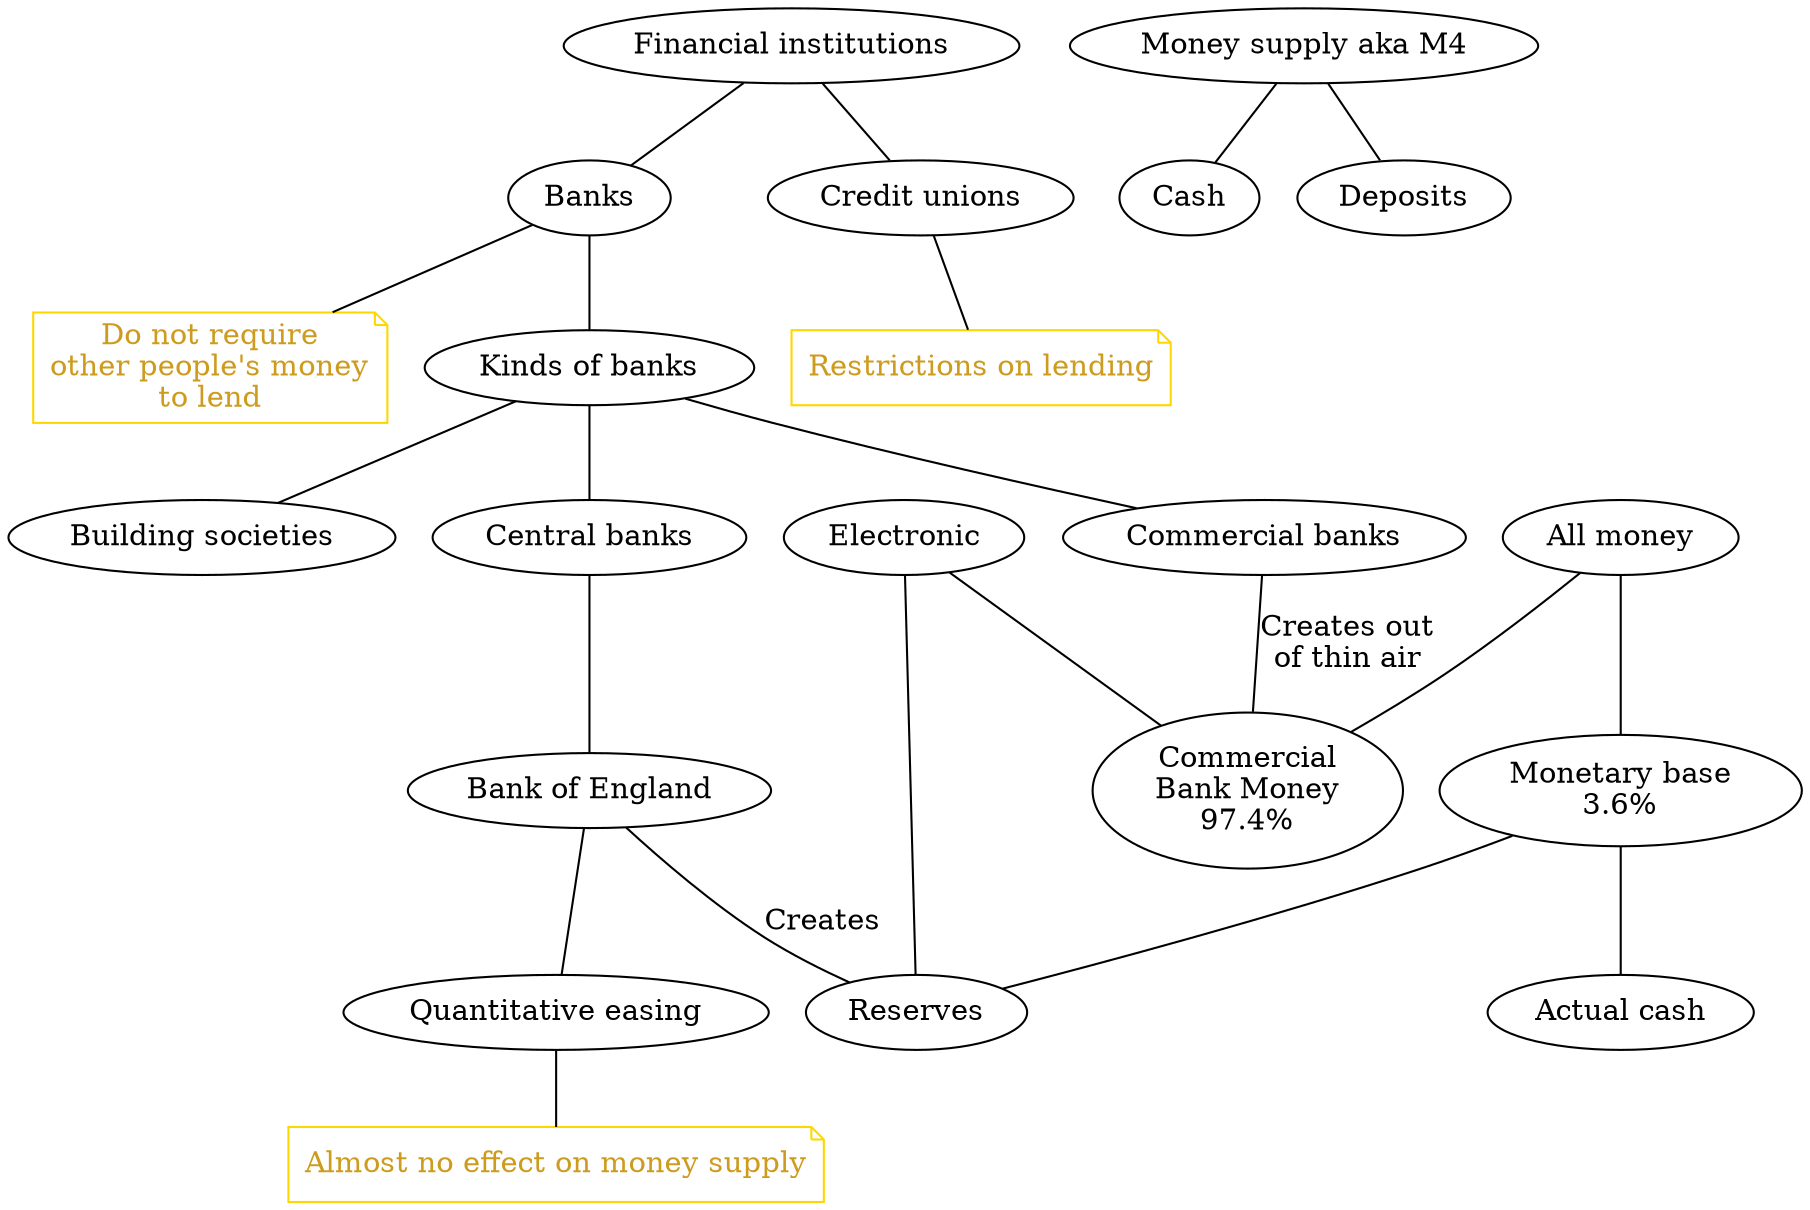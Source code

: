 # http://www.graphviz.org/content/cluster
# A graphviz acyclic graph representing 
# money concepts for the UK. 
# This is an experiment in attempting to model a domain and visualise it.
# Visualise by copying and pasting at http://mdaines.github.io/viz.js/

graph "UK Money Conceptual Dependencies" {
    fi [label = "Financial institutions"];
    
    banks [label ="Banks"];
    fi -- banks;
    
    cu [label="Credit unions"];
    rol [label="Restrictions on lending" shape=note color=gold fontcolor=goldenrod3]
    cu -- rol;
    fi -- cu;
    
    kinds [label="Kinds of banks"];
    kinds -- "Building societies";
    
    comb [label="Commercial banks"];
    kinds -- comb;
    
    bank_comment [label="Do not require\nother people's money\nto lend" shape=note color=gold fontcolor=goldenrod3];
    banks -- bank_comment;
    banks -- kinds;
    
    money [label="All money"];
    mb [label="Monetary base\n3.6%"]
    money -- mb;

    comb_m [label="Commercial\nBank Money\n97.4%"];
    money -- comb_m
    comb -- comb_m [label="Creates out\nof thin air"];

    mb -- "Actual cash";
    reserves [label="Reserves"];
    mb -- reserves;
    
    m4 [label="Money supply aka M4"];
    m4 -- "Cash";
    m4 -- "Deposits";
    
    cenb [label="Central banks"];
    bofe [label="Bank of England"];
    kinds -- cenb -- bofe;
    bofe -- reserves [label="Creates"];

    // what money is electronic?    
    electronic [label="Electronic"];
    electronic -- reserves;
    electronic -- comb_m;
    
    qe [label="Quantitative easing"];
    qe_comment [label="Almost no effect on money supply" shape=note color=gold fontcolor=goldenrod3];
    qe -- qe_comment;
    
    bofe -- qe;
    
}






